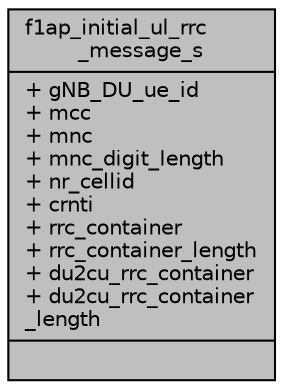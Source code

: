 digraph "f1ap_initial_ul_rrc_message_s"
{
 // LATEX_PDF_SIZE
  edge [fontname="Helvetica",fontsize="10",labelfontname="Helvetica",labelfontsize="10"];
  node [fontname="Helvetica",fontsize="10",shape=record];
  Node1 [label="{f1ap_initial_ul_rrc\l_message_s\n|+ gNB_DU_ue_id\l+ mcc\l+ mnc\l+ mnc_digit_length\l+ nr_cellid\l+ crnti\l+ rrc_container\l+ rrc_container_length\l+ du2cu_rrc_container\l+ du2cu_rrc_container\l_length\l|}",height=0.2,width=0.4,color="black", fillcolor="grey75", style="filled", fontcolor="black",tooltip=" "];
}
